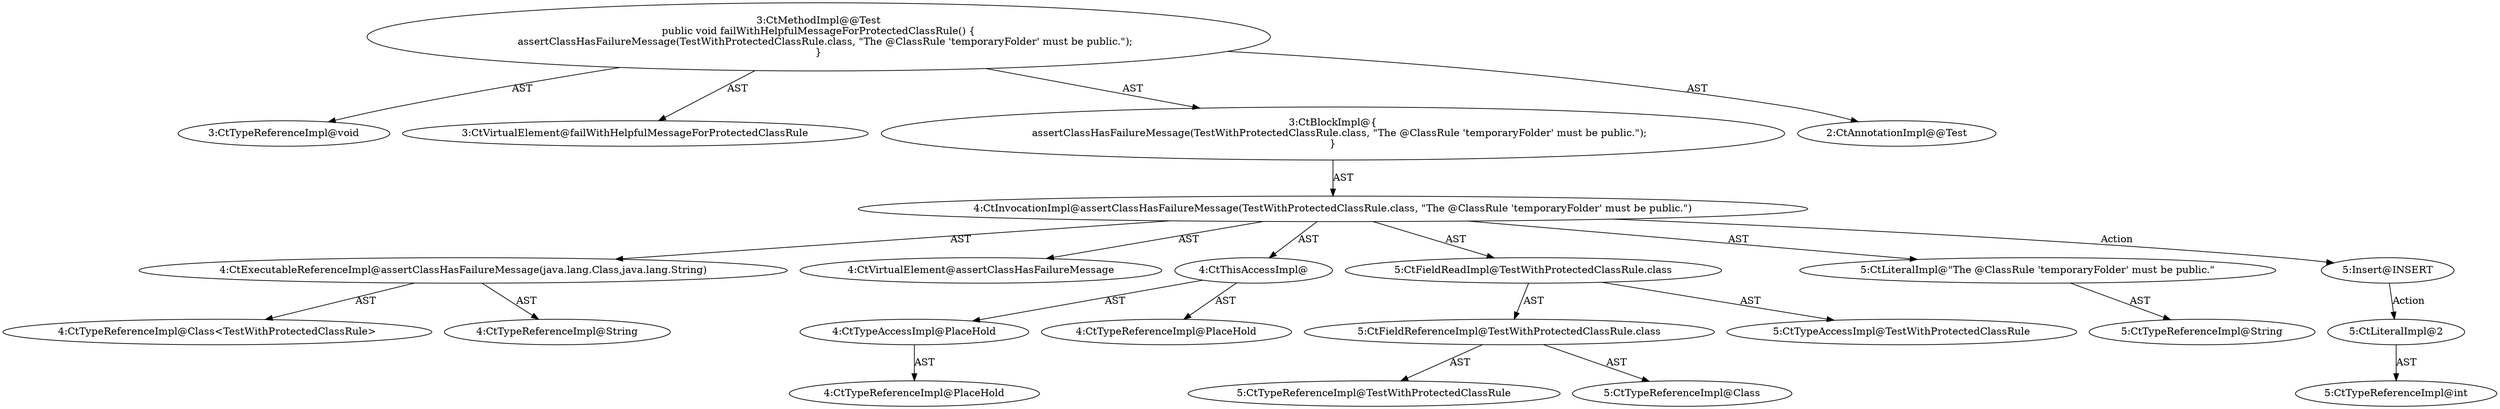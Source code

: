 digraph "failWithHelpfulMessageForProtectedClassRule#?" {
0 [label="3:CtTypeReferenceImpl@void" shape=ellipse]
1 [label="3:CtVirtualElement@failWithHelpfulMessageForProtectedClassRule" shape=ellipse]
2 [label="4:CtExecutableReferenceImpl@assertClassHasFailureMessage(java.lang.Class,java.lang.String)" shape=ellipse]
3 [label="4:CtTypeReferenceImpl@Class<TestWithProtectedClassRule>" shape=ellipse]
4 [label="4:CtTypeReferenceImpl@String" shape=ellipse]
5 [label="4:CtVirtualElement@assertClassHasFailureMessage" shape=ellipse]
6 [label="4:CtTypeAccessImpl@PlaceHold" shape=ellipse]
7 [label="4:CtTypeReferenceImpl@PlaceHold" shape=ellipse]
8 [label="4:CtThisAccessImpl@" shape=ellipse]
9 [label="4:CtTypeReferenceImpl@PlaceHold" shape=ellipse]
10 [label="5:CtFieldReferenceImpl@TestWithProtectedClassRule.class" shape=ellipse]
11 [label="5:CtTypeReferenceImpl@TestWithProtectedClassRule" shape=ellipse]
12 [label="5:CtTypeReferenceImpl@Class" shape=ellipse]
13 [label="5:CtFieldReadImpl@TestWithProtectedClassRule.class" shape=ellipse]
14 [label="5:CtTypeAccessImpl@TestWithProtectedClassRule" shape=ellipse]
15 [label="5:CtLiteralImpl@\"The @ClassRule 'temporaryFolder' must be public.\"" shape=ellipse]
16 [label="5:CtTypeReferenceImpl@String" shape=ellipse]
17 [label="4:CtInvocationImpl@assertClassHasFailureMessage(TestWithProtectedClassRule.class, \"The @ClassRule 'temporaryFolder' must be public.\")" shape=ellipse]
18 [label="3:CtBlockImpl@\{
    assertClassHasFailureMessage(TestWithProtectedClassRule.class, \"The @ClassRule 'temporaryFolder' must be public.\");
\}" shape=ellipse]
19 [label="3:CtMethodImpl@@Test
public void failWithHelpfulMessageForProtectedClassRule() \{
    assertClassHasFailureMessage(TestWithProtectedClassRule.class, \"The @ClassRule 'temporaryFolder' must be public.\");
\}" shape=ellipse]
20 [label="2:CtAnnotationImpl@@Test" shape=ellipse]
21 [label="5:Insert@INSERT" shape=ellipse]
22 [label="5:CtTypeReferenceImpl@int" shape=ellipse]
23 [label="5:CtLiteralImpl@2" shape=ellipse]
2 -> 3 [label="AST"];
2 -> 4 [label="AST"];
6 -> 7 [label="AST"];
8 -> 9 [label="AST"];
8 -> 6 [label="AST"];
10 -> 11 [label="AST"];
10 -> 12 [label="AST"];
13 -> 14 [label="AST"];
13 -> 10 [label="AST"];
15 -> 16 [label="AST"];
17 -> 5 [label="AST"];
17 -> 8 [label="AST"];
17 -> 2 [label="AST"];
17 -> 13 [label="AST"];
17 -> 15 [label="AST"];
17 -> 21 [label="Action"];
18 -> 17 [label="AST"];
19 -> 1 [label="AST"];
19 -> 20 [label="AST"];
19 -> 0 [label="AST"];
19 -> 18 [label="AST"];
21 -> 23 [label="Action"];
23 -> 22 [label="AST"];
}